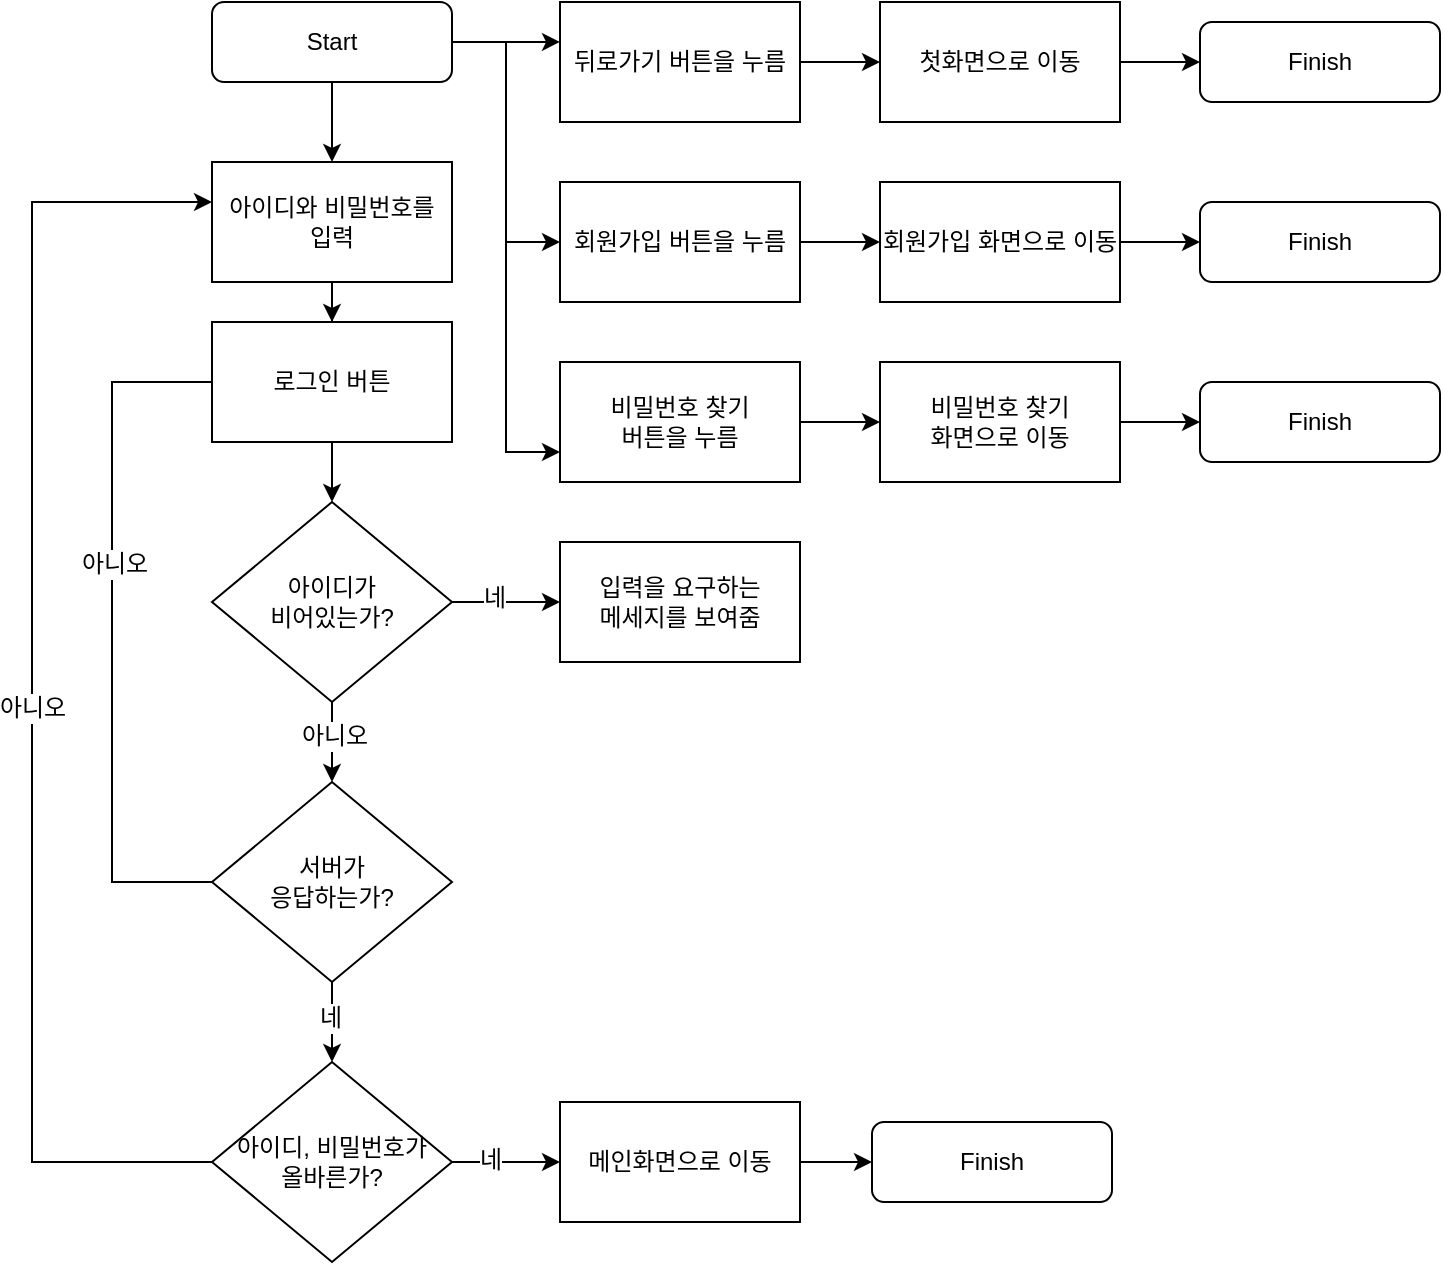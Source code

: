 <mxfile version="15.9.6" type="device"><diagram id="C5RBs43oDa-KdzZeNtuy" name="Page-1"><mxGraphModel dx="1013" dy="610" grid="1" gridSize="10" guides="1" tooltips="1" connect="1" arrows="1" fold="1" page="1" pageScale="1" pageWidth="827" pageHeight="1169" math="0" shadow="0"><root><mxCell id="WIyWlLk6GJQsqaUBKTNV-0"/><mxCell id="WIyWlLk6GJQsqaUBKTNV-1" parent="WIyWlLk6GJQsqaUBKTNV-0"/><mxCell id="bE3MxUXf2K_kWDsqfT_K-52" style="edgeStyle=orthogonalEdgeStyle;rounded=0;orthogonalLoop=1;jettySize=auto;html=1;entryX=0;entryY=0.333;entryDx=0;entryDy=0;fontSize=12;fontColor=#000000;entryPerimeter=0;" edge="1" parent="WIyWlLk6GJQsqaUBKTNV-1" source="WIyWlLk6GJQsqaUBKTNV-3" target="bE3MxUXf2K_kWDsqfT_K-9"><mxGeometry relative="1" as="geometry"><Array as="points"/></mxGeometry></mxCell><mxCell id="bE3MxUXf2K_kWDsqfT_K-64" style="edgeStyle=orthogonalEdgeStyle;rounded=0;orthogonalLoop=1;jettySize=auto;html=1;entryX=0;entryY=0.5;entryDx=0;entryDy=0;fontSize=12;fontColor=#000000;" edge="1" parent="WIyWlLk6GJQsqaUBKTNV-1" source="WIyWlLk6GJQsqaUBKTNV-3" target="bE3MxUXf2K_kWDsqfT_K-60"><mxGeometry relative="1" as="geometry"/></mxCell><mxCell id="bE3MxUXf2K_kWDsqfT_K-70" style="edgeStyle=orthogonalEdgeStyle;rounded=0;orthogonalLoop=1;jettySize=auto;html=1;entryX=0;entryY=0.75;entryDx=0;entryDy=0;fontSize=12;fontColor=#000000;" edge="1" parent="WIyWlLk6GJQsqaUBKTNV-1" source="WIyWlLk6GJQsqaUBKTNV-3" target="bE3MxUXf2K_kWDsqfT_K-66"><mxGeometry relative="1" as="geometry"/></mxCell><mxCell id="WIyWlLk6GJQsqaUBKTNV-3" value="Start" style="rounded=1;whiteSpace=wrap;html=1;fontSize=12;glass=0;strokeWidth=1;shadow=0;" parent="WIyWlLk6GJQsqaUBKTNV-1" vertex="1"><mxGeometry x="180" y="80" width="120" height="40" as="geometry"/></mxCell><mxCell id="bE3MxUXf2K_kWDsqfT_K-32" value="" style="edgeStyle=orthogonalEdgeStyle;rounded=0;orthogonalLoop=1;jettySize=auto;html=1;fontSize=12;fontColor=#000000;" edge="1" parent="WIyWlLk6GJQsqaUBKTNV-1" source="bE3MxUXf2K_kWDsqfT_K-2" target="bE3MxUXf2K_kWDsqfT_K-31"><mxGeometry relative="1" as="geometry"/></mxCell><mxCell id="bE3MxUXf2K_kWDsqfT_K-2" value="&lt;font style=&quot;font-size: 12px&quot;&gt;아이디와 비밀번호를&lt;br&gt;입력&lt;/font&gt;" style="rounded=0;whiteSpace=wrap;html=1;fontSize=10;" vertex="1" parent="WIyWlLk6GJQsqaUBKTNV-1"><mxGeometry x="180" y="160" width="120" height="60" as="geometry"/></mxCell><mxCell id="bE3MxUXf2K_kWDsqfT_K-6" value="" style="endArrow=classic;html=1;rounded=0;fontSize=12;exitX=0.5;exitY=1;exitDx=0;exitDy=0;entryX=0.5;entryY=0;entryDx=0;entryDy=0;" edge="1" parent="WIyWlLk6GJQsqaUBKTNV-1" source="WIyWlLk6GJQsqaUBKTNV-3" target="bE3MxUXf2K_kWDsqfT_K-2"><mxGeometry width="50" height="50" relative="1" as="geometry"><mxPoint x="410" y="300" as="sourcePoint"/><mxPoint x="460" y="250" as="targetPoint"/></mxGeometry></mxCell><mxCell id="bE3MxUXf2K_kWDsqfT_K-16" value="" style="edgeStyle=orthogonalEdgeStyle;rounded=0;orthogonalLoop=1;jettySize=auto;html=1;fontSize=12;entryX=0;entryY=0.5;entryDx=0;entryDy=0;" edge="1" parent="WIyWlLk6GJQsqaUBKTNV-1" source="bE3MxUXf2K_kWDsqfT_K-7" target="bE3MxUXf2K_kWDsqfT_K-15"><mxGeometry relative="1" as="geometry"><Array as="points"/></mxGeometry></mxCell><mxCell id="bE3MxUXf2K_kWDsqfT_K-17" value="네" style="edgeLabel;html=1;align=center;verticalAlign=middle;resizable=0;points=[];fontSize=12;" vertex="1" connectable="0" parent="bE3MxUXf2K_kWDsqfT_K-16"><mxGeometry x="-0.25" y="2" relative="1" as="geometry"><mxPoint as="offset"/></mxGeometry></mxCell><mxCell id="bE3MxUXf2K_kWDsqfT_K-27" value="" style="edgeStyle=orthogonalEdgeStyle;rounded=0;orthogonalLoop=1;jettySize=auto;html=1;fontSize=12;fontColor=#000000;" edge="1" parent="WIyWlLk6GJQsqaUBKTNV-1" source="bE3MxUXf2K_kWDsqfT_K-7" target="bE3MxUXf2K_kWDsqfT_K-26"><mxGeometry relative="1" as="geometry"/></mxCell><mxCell id="bE3MxUXf2K_kWDsqfT_K-28" value="아니오" style="edgeLabel;html=1;align=center;verticalAlign=middle;resizable=0;points=[];fontSize=12;fontColor=#000000;" vertex="1" connectable="0" parent="bE3MxUXf2K_kWDsqfT_K-27"><mxGeometry x="-0.156" y="1" relative="1" as="geometry"><mxPoint as="offset"/></mxGeometry></mxCell><mxCell id="bE3MxUXf2K_kWDsqfT_K-7" value="아이디가&lt;br&gt;비어있는가?" style="rhombus;whiteSpace=wrap;html=1;fontSize=12;" vertex="1" parent="WIyWlLk6GJQsqaUBKTNV-1"><mxGeometry x="180" y="330" width="120" height="100" as="geometry"/></mxCell><mxCell id="bE3MxUXf2K_kWDsqfT_K-24" value="" style="edgeStyle=orthogonalEdgeStyle;rounded=0;orthogonalLoop=1;jettySize=auto;html=1;fontSize=12;fontColor=#000000;" edge="1" parent="WIyWlLk6GJQsqaUBKTNV-1" source="bE3MxUXf2K_kWDsqfT_K-9" target="bE3MxUXf2K_kWDsqfT_K-23"><mxGeometry relative="1" as="geometry"/></mxCell><mxCell id="bE3MxUXf2K_kWDsqfT_K-9" value="&lt;font style=&quot;font-size: 12px&quot;&gt;뒤로가기 버튼을 누름&lt;br&gt;&lt;/font&gt;" style="rounded=0;whiteSpace=wrap;html=1;fontSize=10;" vertex="1" parent="WIyWlLk6GJQsqaUBKTNV-1"><mxGeometry x="354" y="80" width="120" height="60" as="geometry"/></mxCell><mxCell id="bE3MxUXf2K_kWDsqfT_K-10" value="" style="endArrow=classic;html=1;rounded=0;fontSize=12;exitX=1;exitY=0.5;exitDx=0;exitDy=0;" edge="1" parent="WIyWlLk6GJQsqaUBKTNV-1" source="bE3MxUXf2K_kWDsqfT_K-23" target="bE3MxUXf2K_kWDsqfT_K-12"><mxGeometry width="50" height="50" relative="1" as="geometry"><mxPoint x="644" y="170" as="sourcePoint"/><mxPoint x="664" y="100" as="targetPoint"/></mxGeometry></mxCell><mxCell id="bE3MxUXf2K_kWDsqfT_K-12" value="Finish" style="rounded=1;whiteSpace=wrap;html=1;fontSize=12;glass=0;strokeWidth=1;shadow=0;" vertex="1" parent="WIyWlLk6GJQsqaUBKTNV-1"><mxGeometry x="674" y="90" width="120" height="40" as="geometry"/></mxCell><mxCell id="bE3MxUXf2K_kWDsqfT_K-15" value="입력을 요구하는&lt;br&gt;메세지를 보여줌" style="whiteSpace=wrap;html=1;" vertex="1" parent="WIyWlLk6GJQsqaUBKTNV-1"><mxGeometry x="354" y="350" width="120" height="60" as="geometry"/></mxCell><mxCell id="bE3MxUXf2K_kWDsqfT_K-23" value="&lt;font style=&quot;font-size: 12px&quot;&gt;첫화면으로 이동&lt;/font&gt;" style="whiteSpace=wrap;html=1;fontSize=10;rounded=0;" vertex="1" parent="WIyWlLk6GJQsqaUBKTNV-1"><mxGeometry x="514" y="80" width="120" height="60" as="geometry"/></mxCell><mxCell id="bE3MxUXf2K_kWDsqfT_K-34" style="edgeStyle=orthogonalEdgeStyle;rounded=0;orthogonalLoop=1;jettySize=auto;html=1;entryX=1;entryY=0.5;entryDx=0;entryDy=0;fontSize=12;fontColor=#000000;" edge="1" parent="WIyWlLk6GJQsqaUBKTNV-1" source="bE3MxUXf2K_kWDsqfT_K-26" target="bE3MxUXf2K_kWDsqfT_K-31"><mxGeometry relative="1" as="geometry"><Array as="points"><mxPoint x="130" y="520"/><mxPoint x="130" y="270"/></Array></mxGeometry></mxCell><mxCell id="bE3MxUXf2K_kWDsqfT_K-35" value="아니오" style="edgeLabel;html=1;align=center;verticalAlign=middle;resizable=0;points=[];fontSize=12;fontColor=#000000;" vertex="1" connectable="0" parent="bE3MxUXf2K_kWDsqfT_K-34"><mxGeometry x="-0.338" y="-1" relative="1" as="geometry"><mxPoint y="-54" as="offset"/></mxGeometry></mxCell><mxCell id="bE3MxUXf2K_kWDsqfT_K-40" value="" style="edgeStyle=orthogonalEdgeStyle;rounded=0;orthogonalLoop=1;jettySize=auto;html=1;fontSize=12;fontColor=#000000;" edge="1" parent="WIyWlLk6GJQsqaUBKTNV-1" source="bE3MxUXf2K_kWDsqfT_K-26" target="bE3MxUXf2K_kWDsqfT_K-39"><mxGeometry relative="1" as="geometry"/></mxCell><mxCell id="bE3MxUXf2K_kWDsqfT_K-41" value="네" style="edgeLabel;html=1;align=center;verticalAlign=middle;resizable=0;points=[];fontSize=12;fontColor=#000000;" vertex="1" connectable="0" parent="bE3MxUXf2K_kWDsqfT_K-40"><mxGeometry x="-0.12" y="-1" relative="1" as="geometry"><mxPoint as="offset"/></mxGeometry></mxCell><mxCell id="bE3MxUXf2K_kWDsqfT_K-26" value="서버가&lt;br&gt;응답하는가?" style="rhombus;whiteSpace=wrap;html=1;" vertex="1" parent="WIyWlLk6GJQsqaUBKTNV-1"><mxGeometry x="180" y="470" width="120" height="100" as="geometry"/></mxCell><mxCell id="bE3MxUXf2K_kWDsqfT_K-33" style="edgeStyle=orthogonalEdgeStyle;rounded=0;orthogonalLoop=1;jettySize=auto;html=1;fontSize=12;fontColor=#000000;" edge="1" parent="WIyWlLk6GJQsqaUBKTNV-1" source="bE3MxUXf2K_kWDsqfT_K-31" target="bE3MxUXf2K_kWDsqfT_K-7"><mxGeometry relative="1" as="geometry"/></mxCell><mxCell id="bE3MxUXf2K_kWDsqfT_K-31" value="&lt;font style=&quot;font-size: 12px&quot;&gt;로그인 버튼&lt;/font&gt;" style="whiteSpace=wrap;html=1;fontSize=10;rounded=0;" vertex="1" parent="WIyWlLk6GJQsqaUBKTNV-1"><mxGeometry x="180" y="240" width="120" height="60" as="geometry"/></mxCell><mxCell id="bE3MxUXf2K_kWDsqfT_K-43" value="" style="edgeStyle=orthogonalEdgeStyle;rounded=0;orthogonalLoop=1;jettySize=auto;html=1;fontSize=12;fontColor=#000000;" edge="1" parent="WIyWlLk6GJQsqaUBKTNV-1" source="bE3MxUXf2K_kWDsqfT_K-39" target="bE3MxUXf2K_kWDsqfT_K-42"><mxGeometry relative="1" as="geometry"/></mxCell><mxCell id="bE3MxUXf2K_kWDsqfT_K-48" value="네" style="edgeLabel;html=1;align=center;verticalAlign=middle;resizable=0;points=[];fontSize=12;fontColor=#000000;" vertex="1" connectable="0" parent="bE3MxUXf2K_kWDsqfT_K-43"><mxGeometry x="-0.296" y="1" relative="1" as="geometry"><mxPoint as="offset"/></mxGeometry></mxCell><mxCell id="bE3MxUXf2K_kWDsqfT_K-49" style="edgeStyle=orthogonalEdgeStyle;rounded=0;orthogonalLoop=1;jettySize=auto;html=1;fontSize=12;fontColor=#000000;" edge="1" parent="WIyWlLk6GJQsqaUBKTNV-1" source="bE3MxUXf2K_kWDsqfT_K-39" target="bE3MxUXf2K_kWDsqfT_K-2"><mxGeometry relative="1" as="geometry"><Array as="points"><mxPoint x="90" y="660"/><mxPoint x="90" y="180"/></Array></mxGeometry></mxCell><mxCell id="bE3MxUXf2K_kWDsqfT_K-51" value="아니오" style="edgeLabel;html=1;align=center;verticalAlign=middle;resizable=0;points=[];fontSize=12;fontColor=#000000;" vertex="1" connectable="0" parent="bE3MxUXf2K_kWDsqfT_K-49"><mxGeometry x="-0.038" relative="1" as="geometry"><mxPoint as="offset"/></mxGeometry></mxCell><mxCell id="bE3MxUXf2K_kWDsqfT_K-39" value="아이디, 비밀번호가&lt;br&gt;올바른가?" style="rhombus;whiteSpace=wrap;html=1;" vertex="1" parent="WIyWlLk6GJQsqaUBKTNV-1"><mxGeometry x="180" y="610" width="120" height="100" as="geometry"/></mxCell><mxCell id="bE3MxUXf2K_kWDsqfT_K-47" style="edgeStyle=orthogonalEdgeStyle;rounded=0;orthogonalLoop=1;jettySize=auto;html=1;entryX=0;entryY=0.5;entryDx=0;entryDy=0;fontSize=12;fontColor=#000000;" edge="1" parent="WIyWlLk6GJQsqaUBKTNV-1" source="bE3MxUXf2K_kWDsqfT_K-42" target="bE3MxUXf2K_kWDsqfT_K-46"><mxGeometry relative="1" as="geometry"/></mxCell><mxCell id="bE3MxUXf2K_kWDsqfT_K-42" value="메인화면으로 이동" style="whiteSpace=wrap;html=1;" vertex="1" parent="WIyWlLk6GJQsqaUBKTNV-1"><mxGeometry x="354" y="630" width="120" height="60" as="geometry"/></mxCell><mxCell id="bE3MxUXf2K_kWDsqfT_K-46" value="Finish" style="rounded=1;whiteSpace=wrap;html=1;fontSize=12;glass=0;strokeWidth=1;shadow=0;" vertex="1" parent="WIyWlLk6GJQsqaUBKTNV-1"><mxGeometry x="510" y="640" width="120" height="40" as="geometry"/></mxCell><mxCell id="bE3MxUXf2K_kWDsqfT_K-59" value="" style="edgeStyle=orthogonalEdgeStyle;rounded=0;orthogonalLoop=1;jettySize=auto;html=1;fontSize=12;fontColor=#000000;" edge="1" parent="WIyWlLk6GJQsqaUBKTNV-1" source="bE3MxUXf2K_kWDsqfT_K-60" target="bE3MxUXf2K_kWDsqfT_K-63"><mxGeometry relative="1" as="geometry"/></mxCell><mxCell id="bE3MxUXf2K_kWDsqfT_K-60" value="&lt;font style=&quot;font-size: 12px&quot;&gt;회원가입 버튼을 누름&lt;br&gt;&lt;/font&gt;" style="rounded=0;whiteSpace=wrap;html=1;fontSize=10;" vertex="1" parent="WIyWlLk6GJQsqaUBKTNV-1"><mxGeometry x="354" y="170" width="120" height="60" as="geometry"/></mxCell><mxCell id="bE3MxUXf2K_kWDsqfT_K-61" value="" style="endArrow=classic;html=1;rounded=0;fontSize=12;exitX=1;exitY=0.5;exitDx=0;exitDy=0;" edge="1" parent="WIyWlLk6GJQsqaUBKTNV-1" source="bE3MxUXf2K_kWDsqfT_K-63" target="bE3MxUXf2K_kWDsqfT_K-62"><mxGeometry width="50" height="50" relative="1" as="geometry"><mxPoint x="644" y="260" as="sourcePoint"/><mxPoint x="664" y="190" as="targetPoint"/></mxGeometry></mxCell><mxCell id="bE3MxUXf2K_kWDsqfT_K-62" value="Finish" style="rounded=1;whiteSpace=wrap;html=1;fontSize=12;glass=0;strokeWidth=1;shadow=0;" vertex="1" parent="WIyWlLk6GJQsqaUBKTNV-1"><mxGeometry x="674" y="180" width="120" height="40" as="geometry"/></mxCell><mxCell id="bE3MxUXf2K_kWDsqfT_K-63" value="&lt;font style=&quot;font-size: 12px&quot;&gt;회원가입 화면으로 이동&lt;/font&gt;" style="whiteSpace=wrap;html=1;fontSize=10;rounded=0;" vertex="1" parent="WIyWlLk6GJQsqaUBKTNV-1"><mxGeometry x="514" y="170" width="120" height="60" as="geometry"/></mxCell><mxCell id="bE3MxUXf2K_kWDsqfT_K-65" value="" style="edgeStyle=orthogonalEdgeStyle;rounded=0;orthogonalLoop=1;jettySize=auto;html=1;fontSize=12;fontColor=#000000;" edge="1" parent="WIyWlLk6GJQsqaUBKTNV-1" source="bE3MxUXf2K_kWDsqfT_K-66" target="bE3MxUXf2K_kWDsqfT_K-69"><mxGeometry relative="1" as="geometry"/></mxCell><mxCell id="bE3MxUXf2K_kWDsqfT_K-66" value="&lt;font style=&quot;font-size: 12px&quot;&gt;비밀번호 찾기&lt;br&gt;버튼을 누름&lt;br&gt;&lt;/font&gt;" style="rounded=0;whiteSpace=wrap;html=1;fontSize=10;" vertex="1" parent="WIyWlLk6GJQsqaUBKTNV-1"><mxGeometry x="354" y="260" width="120" height="60" as="geometry"/></mxCell><mxCell id="bE3MxUXf2K_kWDsqfT_K-67" value="" style="endArrow=classic;html=1;rounded=0;fontSize=12;exitX=1;exitY=0.5;exitDx=0;exitDy=0;" edge="1" parent="WIyWlLk6GJQsqaUBKTNV-1" source="bE3MxUXf2K_kWDsqfT_K-69" target="bE3MxUXf2K_kWDsqfT_K-68"><mxGeometry width="50" height="50" relative="1" as="geometry"><mxPoint x="644" y="350" as="sourcePoint"/><mxPoint x="664" y="280" as="targetPoint"/></mxGeometry></mxCell><mxCell id="bE3MxUXf2K_kWDsqfT_K-68" value="Finish" style="rounded=1;whiteSpace=wrap;html=1;fontSize=12;glass=0;strokeWidth=1;shadow=0;" vertex="1" parent="WIyWlLk6GJQsqaUBKTNV-1"><mxGeometry x="674" y="270" width="120" height="40" as="geometry"/></mxCell><mxCell id="bE3MxUXf2K_kWDsqfT_K-69" value="&lt;font style=&quot;font-size: 12px&quot;&gt;비밀번호 찾기&lt;br&gt;화면으로 이동&lt;/font&gt;" style="whiteSpace=wrap;html=1;fontSize=10;rounded=0;" vertex="1" parent="WIyWlLk6GJQsqaUBKTNV-1"><mxGeometry x="514" y="260" width="120" height="60" as="geometry"/></mxCell></root></mxGraphModel></diagram></mxfile>
